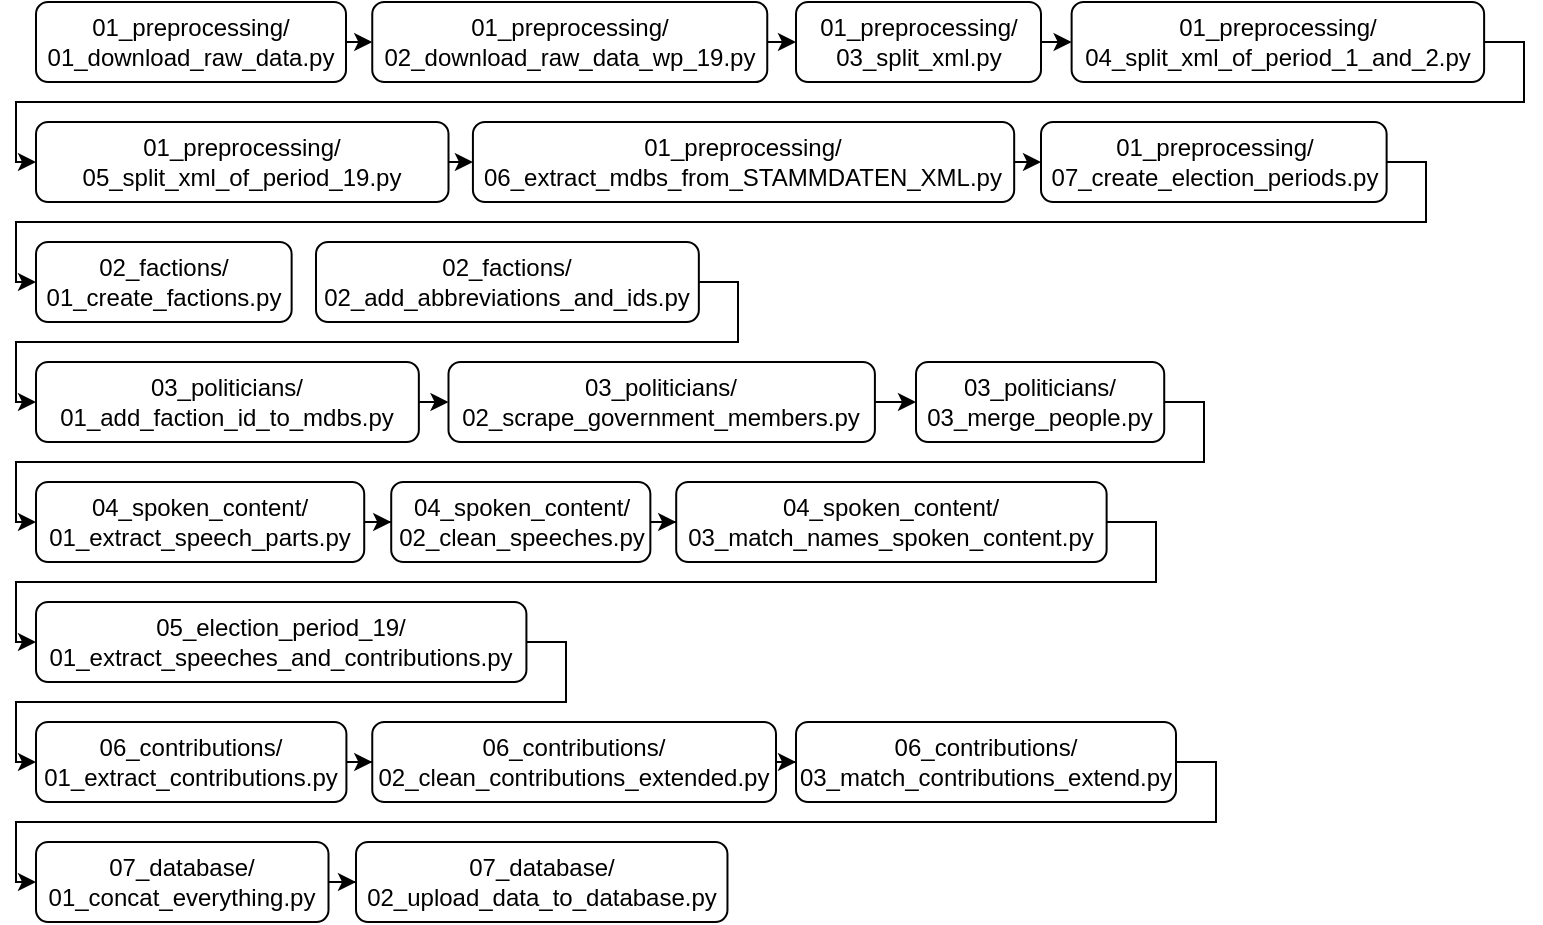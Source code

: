 <mxfile version="14.1.2" type="device"><diagram id="N46P--Eoy_d9tgk3Qrls" name="Page-1"><mxGraphModel dx="946" dy="662" grid="1" gridSize="10" guides="1" tooltips="1" connect="1" arrows="1" fold="1" page="1" pageScale="1" pageWidth="827" pageHeight="1169" math="0" shadow="0"><root><mxCell id="0"/><mxCell id="1" parent="0"/><mxCell id="Yy8UinuvtfsdmuhCIqNr-40" style="edgeStyle=orthogonalEdgeStyle;rounded=0;orthogonalLoop=1;jettySize=auto;html=1;exitX=1;exitY=0.5;exitDx=0;exitDy=0;entryX=0;entryY=0.5;entryDx=0;entryDy=0;" parent="1" source="Yy8UinuvtfsdmuhCIqNr-1" target="Yy8UinuvtfsdmuhCIqNr-2" edge="1"><mxGeometry relative="1" as="geometry"/></mxCell><mxCell id="Yy8UinuvtfsdmuhCIqNr-1" value="01_preprocessing/&lt;br&gt;01_download_raw_data.py" style="rounded=1;whiteSpace=wrap;html=1;" parent="1" vertex="1"><mxGeometry x="20" y="20" width="155" height="40" as="geometry"/></mxCell><mxCell id="Yy8UinuvtfsdmuhCIqNr-41" style="edgeStyle=orthogonalEdgeStyle;rounded=0;orthogonalLoop=1;jettySize=auto;html=1;exitX=1;exitY=0.5;exitDx=0;exitDy=0;entryX=0;entryY=0.5;entryDx=0;entryDy=0;" parent="1" source="Yy8UinuvtfsdmuhCIqNr-2" target="Yy8UinuvtfsdmuhCIqNr-4" edge="1"><mxGeometry relative="1" as="geometry"/></mxCell><mxCell id="Yy8UinuvtfsdmuhCIqNr-2" value="01_preprocessing/&lt;br&gt;02_download_raw_data_wp_19.py" style="rounded=1;whiteSpace=wrap;html=1;" parent="1" vertex="1"><mxGeometry x="188.13" y="20" width="197.5" height="40" as="geometry"/></mxCell><mxCell id="Yy8UinuvtfsdmuhCIqNr-42" style="edgeStyle=orthogonalEdgeStyle;rounded=0;orthogonalLoop=1;jettySize=auto;html=1;exitX=1;exitY=0.5;exitDx=0;exitDy=0;entryX=0;entryY=0.5;entryDx=0;entryDy=0;" parent="1" source="Yy8UinuvtfsdmuhCIqNr-4" target="Yy8UinuvtfsdmuhCIqNr-5" edge="1"><mxGeometry relative="1" as="geometry"/></mxCell><mxCell id="Yy8UinuvtfsdmuhCIqNr-4" value="01_preprocessing/&lt;br&gt;03_split_xml.py" style="rounded=1;whiteSpace=wrap;html=1;" parent="1" vertex="1"><mxGeometry x="400" y="20" width="122.5" height="40" as="geometry"/></mxCell><mxCell id="Yy8UinuvtfsdmuhCIqNr-43" style="edgeStyle=orthogonalEdgeStyle;rounded=0;orthogonalLoop=1;jettySize=auto;html=1;exitX=1;exitY=0.5;exitDx=0;exitDy=0;entryX=0;entryY=0.5;entryDx=0;entryDy=0;" parent="1" source="Yy8UinuvtfsdmuhCIqNr-5" target="Yy8UinuvtfsdmuhCIqNr-9" edge="1"><mxGeometry relative="1" as="geometry"><Array as="points"><mxPoint x="764" y="40"/><mxPoint x="764" y="70"/><mxPoint x="10" y="70"/><mxPoint x="10" y="100"/></Array></mxGeometry></mxCell><mxCell id="Yy8UinuvtfsdmuhCIqNr-5" value="01_preprocessing/&lt;br&gt;04_split_xml_of_period_1_and_2.py" style="rounded=1;whiteSpace=wrap;html=1;" parent="1" vertex="1"><mxGeometry x="537.81" y="20" width="206.25" height="40" as="geometry"/></mxCell><mxCell id="Yy8UinuvtfsdmuhCIqNr-44" style="edgeStyle=orthogonalEdgeStyle;rounded=0;orthogonalLoop=1;jettySize=auto;html=1;exitX=1;exitY=0.5;exitDx=0;exitDy=0;entryX=0;entryY=0.5;entryDx=0;entryDy=0;" parent="1" source="Yy8UinuvtfsdmuhCIqNr-9" target="Yy8UinuvtfsdmuhCIqNr-11" edge="1"><mxGeometry relative="1" as="geometry"/></mxCell><mxCell id="Yy8UinuvtfsdmuhCIqNr-9" value="01_preprocessing/&lt;br&gt;05_split_xml_of_period_19.py" style="rounded=1;whiteSpace=wrap;html=1;" parent="1" vertex="1"><mxGeometry x="20.0" y="80" width="206.25" height="40" as="geometry"/></mxCell><mxCell id="Yy8UinuvtfsdmuhCIqNr-45" style="edgeStyle=orthogonalEdgeStyle;rounded=0;orthogonalLoop=1;jettySize=auto;html=1;exitX=1;exitY=0.5;exitDx=0;exitDy=0;entryX=0;entryY=0.5;entryDx=0;entryDy=0;" parent="1" source="Yy8UinuvtfsdmuhCIqNr-11" target="Yy8UinuvtfsdmuhCIqNr-13" edge="1"><mxGeometry relative="1" as="geometry"><mxPoint x="520" y="99.667" as="targetPoint"/></mxGeometry></mxCell><mxCell id="Yy8UinuvtfsdmuhCIqNr-11" value="01_preprocessing/&lt;br&gt;06_extract_mdbs_from_STAMMDATEN_XML.py" style="rounded=1;whiteSpace=wrap;html=1;" parent="1" vertex="1"><mxGeometry x="238.46" y="80" width="270.63" height="40" as="geometry"/></mxCell><mxCell id="Yy8UinuvtfsdmuhCIqNr-46" style="edgeStyle=orthogonalEdgeStyle;rounded=0;orthogonalLoop=1;jettySize=auto;html=1;exitX=1;exitY=0.5;exitDx=0;exitDy=0;entryX=0;entryY=0.5;entryDx=0;entryDy=0;" parent="1" source="Yy8UinuvtfsdmuhCIqNr-13" target="Yy8UinuvtfsdmuhCIqNr-15" edge="1"><mxGeometry relative="1" as="geometry"><Array as="points"><mxPoint x="715" y="100"/><mxPoint x="715" y="130"/><mxPoint x="10" y="130"/><mxPoint x="10" y="160"/></Array></mxGeometry></mxCell><mxCell id="Yy8UinuvtfsdmuhCIqNr-13" value="01_preprocessing/&lt;br&gt;07_create_election_periods.py" style="rounded=1;whiteSpace=wrap;html=1;" parent="1" vertex="1"><mxGeometry x="522.5" y="80" width="172.81" height="40" as="geometry"/></mxCell><mxCell id="Yy8UinuvtfsdmuhCIqNr-15" value="02_factions/&lt;br&gt;01_create_factions.py" style="rounded=1;whiteSpace=wrap;html=1;" parent="1" vertex="1"><mxGeometry x="20" y="140" width="127.82" height="40" as="geometry"/></mxCell><mxCell id="Yy8UinuvtfsdmuhCIqNr-47" style="edgeStyle=orthogonalEdgeStyle;rounded=0;orthogonalLoop=1;jettySize=auto;html=1;exitX=1;exitY=0.5;exitDx=0;exitDy=0;entryX=0;entryY=0.5;entryDx=0;entryDy=0;" parent="1" source="Yy8UinuvtfsdmuhCIqNr-17" target="Yy8UinuvtfsdmuhCIqNr-19" edge="1"><mxGeometry relative="1" as="geometry"><Array as="points"><mxPoint x="371" y="160"/><mxPoint x="371" y="190"/><mxPoint x="10" y="190"/><mxPoint x="10" y="220"/></Array></mxGeometry></mxCell><mxCell id="Yy8UinuvtfsdmuhCIqNr-17" value="02_factions/&lt;br&gt;02_add_abbreviations_and_ids.py" style="rounded=1;whiteSpace=wrap;html=1;" parent="1" vertex="1"><mxGeometry x="160.0" y="140" width="191.42" height="40" as="geometry"/></mxCell><mxCell id="Yy8UinuvtfsdmuhCIqNr-48" style="edgeStyle=orthogonalEdgeStyle;rounded=0;orthogonalLoop=1;jettySize=auto;html=1;exitX=1;exitY=0.5;exitDx=0;exitDy=0;entryX=0;entryY=0.5;entryDx=0;entryDy=0;" parent="1" source="Yy8UinuvtfsdmuhCIqNr-19" target="Yy8UinuvtfsdmuhCIqNr-21" edge="1"><mxGeometry relative="1" as="geometry"/></mxCell><mxCell id="Yy8UinuvtfsdmuhCIqNr-19" value="03_politicians/&lt;br&gt;01_add_faction_id_to_mdbs.py" style="rounded=1;whiteSpace=wrap;html=1;" parent="1" vertex="1"><mxGeometry x="20.0" y="200" width="191.42" height="40" as="geometry"/></mxCell><mxCell id="Yy8UinuvtfsdmuhCIqNr-49" style="edgeStyle=orthogonalEdgeStyle;rounded=0;orthogonalLoop=1;jettySize=auto;html=1;exitX=1;exitY=0.5;exitDx=0;exitDy=0;entryX=0;entryY=0.5;entryDx=0;entryDy=0;" parent="1" source="Yy8UinuvtfsdmuhCIqNr-21" target="Yy8UinuvtfsdmuhCIqNr-23" edge="1"><mxGeometry relative="1" as="geometry"/></mxCell><mxCell id="Yy8UinuvtfsdmuhCIqNr-21" value="03_politicians/&lt;br&gt;02_scrape_government_members.py" style="rounded=1;whiteSpace=wrap;html=1;" parent="1" vertex="1"><mxGeometry x="226.25" y="200" width="213.2" height="40" as="geometry"/></mxCell><mxCell id="Yy8UinuvtfsdmuhCIqNr-50" style="edgeStyle=orthogonalEdgeStyle;rounded=0;orthogonalLoop=1;jettySize=auto;html=1;exitX=1;exitY=0.5;exitDx=0;exitDy=0;entryX=0;entryY=0.5;entryDx=0;entryDy=0;" parent="1" source="Yy8UinuvtfsdmuhCIqNr-23" target="Yy8UinuvtfsdmuhCIqNr-29" edge="1"><mxGeometry relative="1" as="geometry"><Array as="points"><mxPoint x="604" y="220"/><mxPoint x="604" y="250"/><mxPoint x="10" y="250"/><mxPoint x="10" y="280"/></Array><mxPoint x="10" y="280" as="targetPoint"/></mxGeometry></mxCell><mxCell id="Yy8UinuvtfsdmuhCIqNr-23" value="03_politicians/&lt;br&gt;03_merge_people.py" style="rounded=1;whiteSpace=wrap;html=1;" parent="1" vertex="1"><mxGeometry x="460" y="200" width="124.11" height="40" as="geometry"/></mxCell><mxCell id="Yy8UinuvtfsdmuhCIqNr-52" style="edgeStyle=orthogonalEdgeStyle;rounded=0;orthogonalLoop=1;jettySize=auto;html=1;exitX=1;exitY=0.5;exitDx=0;exitDy=0;" parent="1" source="Yy8UinuvtfsdmuhCIqNr-29" target="Yy8UinuvtfsdmuhCIqNr-31" edge="1"><mxGeometry relative="1" as="geometry"/></mxCell><mxCell id="Yy8UinuvtfsdmuhCIqNr-29" value="04_spoken_content/&lt;br&gt;01_extract_speech_parts.py" style="rounded=1;whiteSpace=wrap;html=1;" parent="1" vertex="1"><mxGeometry x="20" y="260" width="164.11" height="40" as="geometry"/></mxCell><mxCell id="Yy8UinuvtfsdmuhCIqNr-53" style="edgeStyle=orthogonalEdgeStyle;rounded=0;orthogonalLoop=1;jettySize=auto;html=1;exitX=1;exitY=0.5;exitDx=0;exitDy=0;" parent="1" source="Yy8UinuvtfsdmuhCIqNr-31" target="Yy8UinuvtfsdmuhCIqNr-33" edge="1"><mxGeometry relative="1" as="geometry"/></mxCell><mxCell id="Yy8UinuvtfsdmuhCIqNr-31" value="04_spoken_content/&lt;br&gt;02_clean_speeches.py" style="rounded=1;whiteSpace=wrap;html=1;" parent="1" vertex="1"><mxGeometry x="197.61" y="260" width="129.57" height="40" as="geometry"/></mxCell><mxCell id="Yy8UinuvtfsdmuhCIqNr-54" style="edgeStyle=orthogonalEdgeStyle;rounded=0;orthogonalLoop=1;jettySize=auto;html=1;exitX=1;exitY=0.5;exitDx=0;exitDy=0;entryX=0;entryY=0.5;entryDx=0;entryDy=0;" parent="1" source="Yy8UinuvtfsdmuhCIqNr-33" target="Yy8UinuvtfsdmuhCIqNr-34" edge="1"><mxGeometry relative="1" as="geometry"><Array as="points"><mxPoint x="580" y="280"/><mxPoint x="580" y="310"/><mxPoint x="10" y="310"/><mxPoint x="10" y="340"/></Array></mxGeometry></mxCell><mxCell id="Yy8UinuvtfsdmuhCIqNr-33" value="04_spoken_content/&lt;br&gt;03_match_names_spoken_content.py" style="rounded=1;whiteSpace=wrap;html=1;" parent="1" vertex="1"><mxGeometry x="340.1" y="260" width="215.21" height="40" as="geometry"/></mxCell><mxCell id="Yy8UinuvtfsdmuhCIqNr-55" style="edgeStyle=orthogonalEdgeStyle;rounded=0;orthogonalLoop=1;jettySize=auto;html=1;exitX=1;exitY=0.5;exitDx=0;exitDy=0;entryX=0;entryY=0.5;entryDx=0;entryDy=0;" parent="1" source="Yy8UinuvtfsdmuhCIqNr-34" target="Yy8UinuvtfsdmuhCIqNr-35" edge="1"><mxGeometry relative="1" as="geometry"><Array as="points"><mxPoint x="285" y="340"/><mxPoint x="285" y="370"/><mxPoint x="10" y="370"/><mxPoint x="10" y="400"/></Array></mxGeometry></mxCell><mxCell id="Yy8UinuvtfsdmuhCIqNr-34" value="05_election_period_19/&lt;br&gt;01_extract_speeches_and_contributions.py" style="rounded=1;whiteSpace=wrap;html=1;" parent="1" vertex="1"><mxGeometry x="20" y="320" width="245.21" height="40" as="geometry"/></mxCell><mxCell id="Yy8UinuvtfsdmuhCIqNr-56" style="edgeStyle=orthogonalEdgeStyle;rounded=0;orthogonalLoop=1;jettySize=auto;html=1;exitX=1;exitY=0.5;exitDx=0;exitDy=0;" parent="1" source="Yy8UinuvtfsdmuhCIqNr-35" target="Yy8UinuvtfsdmuhCIqNr-36" edge="1"><mxGeometry relative="1" as="geometry"/></mxCell><mxCell id="Yy8UinuvtfsdmuhCIqNr-35" value="06_contributions/&lt;br&gt;01_extract_contributions.py" style="rounded=1;whiteSpace=wrap;html=1;" parent="1" vertex="1"><mxGeometry x="20" y="380" width="155.21" height="40" as="geometry"/></mxCell><mxCell id="Yy8UinuvtfsdmuhCIqNr-57" style="edgeStyle=orthogonalEdgeStyle;rounded=0;orthogonalLoop=1;jettySize=auto;html=1;exitX=1;exitY=0.5;exitDx=0;exitDy=0;" parent="1" source="Yy8UinuvtfsdmuhCIqNr-36" target="Yy8UinuvtfsdmuhCIqNr-37" edge="1"><mxGeometry relative="1" as="geometry"/></mxCell><mxCell id="Yy8UinuvtfsdmuhCIqNr-36" value="06_contributions/&lt;br&gt;02_clean_contributions_extended.py" style="rounded=1;whiteSpace=wrap;html=1;" parent="1" vertex="1"><mxGeometry x="188.13" y="380" width="201.87" height="40" as="geometry"/></mxCell><mxCell id="Yy8UinuvtfsdmuhCIqNr-58" style="edgeStyle=orthogonalEdgeStyle;rounded=0;orthogonalLoop=1;jettySize=auto;html=1;exitX=1;exitY=0.5;exitDx=0;exitDy=0;entryX=0;entryY=0.5;entryDx=0;entryDy=0;" parent="1" source="Yy8UinuvtfsdmuhCIqNr-37" target="Yy8UinuvtfsdmuhCIqNr-38" edge="1"><mxGeometry relative="1" as="geometry"><Array as="points"><mxPoint x="610" y="400"/><mxPoint x="610" y="430"/><mxPoint x="10" y="430"/><mxPoint x="10" y="460"/></Array></mxGeometry></mxCell><mxCell id="Yy8UinuvtfsdmuhCIqNr-37" value="06_contributions/&lt;br&gt;03_match_contributions_extend.py" style="rounded=1;whiteSpace=wrap;html=1;" parent="1" vertex="1"><mxGeometry x="400" y="380" width="190" height="40" as="geometry"/></mxCell><mxCell id="Yy8UinuvtfsdmuhCIqNr-59" style="edgeStyle=orthogonalEdgeStyle;rounded=0;orthogonalLoop=1;jettySize=auto;html=1;exitX=1;exitY=0.5;exitDx=0;exitDy=0;" parent="1" source="Yy8UinuvtfsdmuhCIqNr-38" target="Yy8UinuvtfsdmuhCIqNr-39" edge="1"><mxGeometry relative="1" as="geometry"/></mxCell><mxCell id="Yy8UinuvtfsdmuhCIqNr-38" value="07_database/&lt;br&gt;01_concat_everything.py" style="rounded=1;whiteSpace=wrap;html=1;" parent="1" vertex="1"><mxGeometry x="20" y="440" width="146.25" height="40" as="geometry"/></mxCell><mxCell id="Yy8UinuvtfsdmuhCIqNr-39" value="07_database/&lt;br&gt;02_upload_data_to_database.py" style="rounded=1;whiteSpace=wrap;html=1;" parent="1" vertex="1"><mxGeometry x="180.0" y="440" width="185.73" height="40" as="geometry"/></mxCell></root></mxGraphModel></diagram></mxfile>